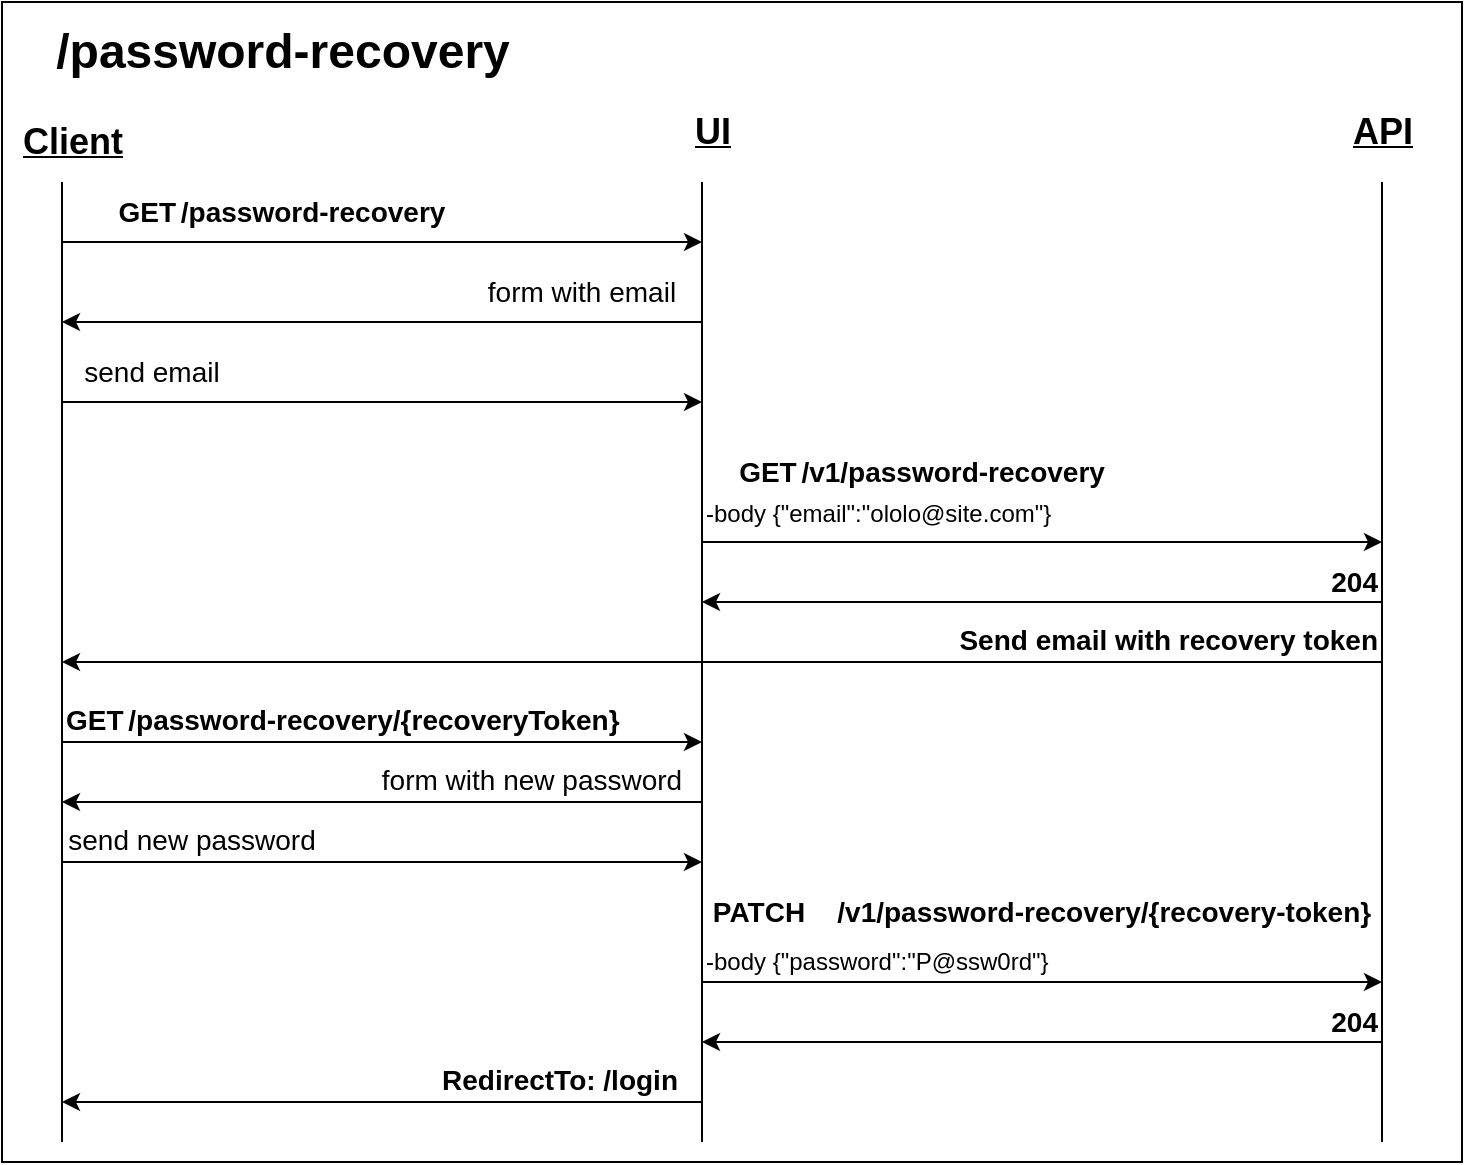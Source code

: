 <mxfile version="15.8.9" type="device"><diagram id="K_6T1QvA4A4JQuztCqhY" name="Page-1"><mxGraphModel dx="2310" dy="1304" grid="1" gridSize="10" guides="1" tooltips="1" connect="1" arrows="1" fold="1" page="1" pageScale="1" pageWidth="827" pageHeight="1169" math="0" shadow="0"><root><mxCell id="0"/><mxCell id="1" parent="0"/><mxCell id="5fEBMWH5Fzhj7OFw4mfk-37" value="" style="rounded=0;whiteSpace=wrap;html=1;fontSize=24;" vertex="1" parent="1"><mxGeometry x="10" y="230" width="730" height="580" as="geometry"/></mxCell><mxCell id="5fEBMWH5Fzhj7OFw4mfk-2" value="&lt;font style=&quot;font-size: 24px;&quot;&gt;/password-recovery&lt;/font&gt;" style="text;html=1;align=center;verticalAlign=middle;resizable=0;points=[];autosize=1;strokeColor=none;fillColor=none;fontSize=24;fontStyle=1" vertex="1" parent="1"><mxGeometry x="30" y="240" width="240" height="30" as="geometry"/></mxCell><mxCell id="5fEBMWH5Fzhj7OFw4mfk-3" value="Client" style="text;html=1;align=center;verticalAlign=middle;resizable=0;points=[];autosize=1;strokeColor=none;fillColor=none;fontSize=18;fontStyle=5" vertex="1" parent="1"><mxGeometry x="10" y="285" width="70" height="30" as="geometry"/></mxCell><mxCell id="5fEBMWH5Fzhj7OFw4mfk-4" value="UI" style="text;html=1;align=center;verticalAlign=middle;resizable=0;points=[];autosize=1;strokeColor=none;fillColor=none;fontSize=18;fontStyle=5" vertex="1" parent="1"><mxGeometry x="350" y="280" width="30" height="30" as="geometry"/></mxCell><mxCell id="5fEBMWH5Fzhj7OFw4mfk-5" value="&lt;div style=&quot;font-size: 18px;&quot;&gt;API&lt;/div&gt;" style="text;html=1;align=center;verticalAlign=middle;resizable=0;points=[];autosize=1;strokeColor=none;fillColor=none;fontSize=18;fontStyle=5" vertex="1" parent="1"><mxGeometry x="675" y="280" width="50" height="30" as="geometry"/></mxCell><mxCell id="5fEBMWH5Fzhj7OFw4mfk-6" value="" style="endArrow=none;html=1;rounded=0;fontSize=14;" edge="1" parent="1"><mxGeometry width="50" height="50" relative="1" as="geometry"><mxPoint x="700" y="800" as="sourcePoint"/><mxPoint x="700" y="320" as="targetPoint"/></mxGeometry></mxCell><mxCell id="5fEBMWH5Fzhj7OFw4mfk-7" value="" style="endArrow=none;html=1;rounded=0;fontSize=14;" edge="1" parent="1"><mxGeometry width="50" height="50" relative="1" as="geometry"><mxPoint x="40" y="800" as="sourcePoint"/><mxPoint x="40" y="320" as="targetPoint"/></mxGeometry></mxCell><mxCell id="5fEBMWH5Fzhj7OFw4mfk-8" value="" style="endArrow=none;html=1;rounded=0;fontSize=14;" edge="1" parent="1"><mxGeometry width="50" height="50" relative="1" as="geometry"><mxPoint x="360" y="800" as="sourcePoint"/><mxPoint x="360" y="320" as="targetPoint"/></mxGeometry></mxCell><mxCell id="5fEBMWH5Fzhj7OFw4mfk-9" value="" style="endArrow=classic;html=1;rounded=0;fontSize=14;" edge="1" parent="1"><mxGeometry width="50" height="50" relative="1" as="geometry"><mxPoint x="40" y="350" as="sourcePoint"/><mxPoint x="360" y="350" as="targetPoint"/></mxGeometry></mxCell><mxCell id="5fEBMWH5Fzhj7OFw4mfk-11" value="&lt;b&gt;GET&lt;span style=&quot;white-space: pre&quot;&gt;&#9;&lt;/span&gt;/password-recovery&lt;/b&gt;" style="text;html=1;strokeColor=none;fillColor=none;align=center;verticalAlign=middle;whiteSpace=wrap;rounded=0;fontSize=14;" vertex="1" parent="1"><mxGeometry x="40" y="320" width="220" height="30" as="geometry"/></mxCell><mxCell id="5fEBMWH5Fzhj7OFw4mfk-12" value="" style="endArrow=none;html=1;rounded=0;fontSize=14;endFill=0;startArrow=classic;startFill=1;" edge="1" parent="1"><mxGeometry width="50" height="50" relative="1" as="geometry"><mxPoint x="40" y="390" as="sourcePoint"/><mxPoint x="360" y="390" as="targetPoint"/></mxGeometry></mxCell><mxCell id="5fEBMWH5Fzhj7OFw4mfk-13" value="&lt;div align=&quot;right&quot;&gt;form with email&lt;br&gt;&lt;/div&gt;" style="text;html=1;strokeColor=none;fillColor=none;align=center;verticalAlign=middle;whiteSpace=wrap;rounded=0;fontSize=14;" vertex="1" parent="1"><mxGeometry x="240" y="360" width="120" height="30" as="geometry"/></mxCell><mxCell id="5fEBMWH5Fzhj7OFw4mfk-14" value="" style="endArrow=classic;html=1;rounded=0;fontSize=14;" edge="1" parent="1"><mxGeometry width="50" height="50" relative="1" as="geometry"><mxPoint x="40" y="430" as="sourcePoint"/><mxPoint x="360" y="430" as="targetPoint"/></mxGeometry></mxCell><mxCell id="5fEBMWH5Fzhj7OFw4mfk-15" value="&lt;div align=&quot;left&quot;&gt;send email&lt;br&gt;&lt;/div&gt;" style="text;html=1;strokeColor=none;fillColor=none;align=center;verticalAlign=middle;whiteSpace=wrap;rounded=0;fontSize=14;" vertex="1" parent="1"><mxGeometry x="40" y="400" width="90" height="30" as="geometry"/></mxCell><mxCell id="5fEBMWH5Fzhj7OFw4mfk-16" value="&lt;b&gt;GET&lt;span style=&quot;white-space: pre&quot;&gt;&#9;&lt;/span&gt;/v1/password-recovery&lt;/b&gt;" style="text;html=1;strokeColor=none;fillColor=none;align=center;verticalAlign=middle;whiteSpace=wrap;rounded=0;fontSize=14;" vertex="1" parent="1"><mxGeometry x="360" y="450" width="220" height="30" as="geometry"/></mxCell><mxCell id="5fEBMWH5Fzhj7OFw4mfk-17" value="&lt;div align=&quot;right&quot;&gt;form with new password&lt;br&gt;&lt;/div&gt;" style="text;html=1;strokeColor=none;fillColor=none;align=center;verticalAlign=bottom;whiteSpace=wrap;rounded=0;fontSize=14;" vertex="1" parent="1"><mxGeometry x="190" y="600" width="170" height="30" as="geometry"/></mxCell><mxCell id="5fEBMWH5Fzhj7OFw4mfk-18" value="&lt;font style=&quot;font-size: 12px&quot;&gt;-body {&quot;email&quot;:&quot;ololo@site.com&quot;}&lt;/font&gt;" style="text;html=1;strokeColor=none;fillColor=none;align=left;verticalAlign=middle;whiteSpace=wrap;rounded=0;fontSize=14;" vertex="1" parent="1"><mxGeometry x="360" y="470" width="280" height="30" as="geometry"/></mxCell><mxCell id="5fEBMWH5Fzhj7OFw4mfk-19" value="" style="endArrow=classic;html=1;rounded=0;fontSize=14;" edge="1" parent="1"><mxGeometry width="50" height="50" relative="1" as="geometry"><mxPoint x="360" y="500" as="sourcePoint"/><mxPoint x="700" y="500" as="targetPoint"/></mxGeometry></mxCell><mxCell id="5fEBMWH5Fzhj7OFw4mfk-20" value="" style="endArrow=none;html=1;rounded=0;fontSize=14;endFill=0;startArrow=classic;startFill=1;entryX=1;entryY=0;entryDx=0;entryDy=0;" edge="1" parent="1" target="5fEBMWH5Fzhj7OFw4mfk-23"><mxGeometry width="50" height="50" relative="1" as="geometry"><mxPoint x="360" y="530" as="sourcePoint"/><mxPoint x="680" y="530" as="targetPoint"/></mxGeometry></mxCell><mxCell id="5fEBMWH5Fzhj7OFw4mfk-21" value="&lt;b&gt;204&lt;/b&gt;" style="text;html=1;strokeColor=none;fillColor=none;align=right;verticalAlign=middle;whiteSpace=wrap;rounded=0;fontSize=14;" vertex="1" parent="1"><mxGeometry x="460" y="510" width="240" height="20" as="geometry"/></mxCell><mxCell id="5fEBMWH5Fzhj7OFw4mfk-22" value="" style="endArrow=none;html=1;rounded=0;fontSize=14;endFill=0;startArrow=classic;startFill=1;entryX=1;entryY=1;entryDx=0;entryDy=0;" edge="1" parent="1" target="5fEBMWH5Fzhj7OFw4mfk-23"><mxGeometry width="50" height="50" relative="1" as="geometry"><mxPoint x="40" y="560" as="sourcePoint"/><mxPoint x="680" y="560" as="targetPoint"/></mxGeometry></mxCell><mxCell id="5fEBMWH5Fzhj7OFw4mfk-23" value="&lt;b&gt;Send email with recovery token&lt;br&gt;&lt;/b&gt;" style="text;html=1;strokeColor=none;fillColor=none;align=right;verticalAlign=bottom;whiteSpace=wrap;rounded=0;fontSize=14;" vertex="1" parent="1"><mxGeometry x="460" y="530" width="240" height="30" as="geometry"/></mxCell><mxCell id="5fEBMWH5Fzhj7OFw4mfk-24" value="&lt;b&gt;GET&lt;span style=&quot;white-space: pre&quot;&gt;&#9;&lt;/span&gt;/password-recovery/{recoveryToken}&lt;/b&gt;" style="text;html=1;strokeColor=none;fillColor=none;align=left;verticalAlign=bottom;whiteSpace=wrap;rounded=0;fontSize=14;" vertex="1" parent="1"><mxGeometry x="40" y="570" width="320" height="30" as="geometry"/></mxCell><mxCell id="5fEBMWH5Fzhj7OFw4mfk-25" value="" style="endArrow=classic;html=1;rounded=0;fontSize=14;" edge="1" parent="1"><mxGeometry width="50" height="50" relative="1" as="geometry"><mxPoint x="40" y="600" as="sourcePoint"/><mxPoint x="360" y="600" as="targetPoint"/></mxGeometry></mxCell><mxCell id="5fEBMWH5Fzhj7OFw4mfk-26" value="" style="endArrow=none;html=1;rounded=0;fontSize=14;endFill=0;startArrow=classic;startFill=1;" edge="1" parent="1"><mxGeometry width="50" height="50" relative="1" as="geometry"><mxPoint x="40" y="630" as="sourcePoint"/><mxPoint x="360" y="630" as="targetPoint"/></mxGeometry></mxCell><mxCell id="5fEBMWH5Fzhj7OFw4mfk-27" value="&lt;div align=&quot;left&quot;&gt;send new password&lt;br&gt;&lt;/div&gt;" style="text;html=1;strokeColor=none;fillColor=none;align=center;verticalAlign=bottom;whiteSpace=wrap;rounded=0;fontSize=14;" vertex="1" parent="1"><mxGeometry x="40" y="630" width="130" height="30" as="geometry"/></mxCell><mxCell id="5fEBMWH5Fzhj7OFw4mfk-28" value="" style="endArrow=classic;html=1;rounded=0;fontSize=14;" edge="1" parent="1"><mxGeometry width="50" height="50" relative="1" as="geometry"><mxPoint x="40" y="660" as="sourcePoint"/><mxPoint x="360" y="660" as="targetPoint"/></mxGeometry></mxCell><mxCell id="5fEBMWH5Fzhj7OFw4mfk-29" value="&lt;b&gt;PATCH&lt;span style=&quot;white-space: pre&quot;&gt;&#9;&lt;/span&gt;/v1/password-recovery/{recovery-token}&lt;/b&gt;" style="text;html=1;strokeColor=none;fillColor=none;align=center;verticalAlign=middle;whiteSpace=wrap;rounded=0;fontSize=14;" vertex="1" parent="1"><mxGeometry x="360" y="670" width="340" height="30" as="geometry"/></mxCell><mxCell id="5fEBMWH5Fzhj7OFw4mfk-30" value="" style="endArrow=classic;html=1;rounded=0;fontSize=14;" edge="1" parent="1"><mxGeometry width="50" height="50" relative="1" as="geometry"><mxPoint x="360" y="720" as="sourcePoint"/><mxPoint x="700" y="720" as="targetPoint"/></mxGeometry></mxCell><mxCell id="5fEBMWH5Fzhj7OFw4mfk-31" value="&lt;b&gt;204&lt;/b&gt;" style="text;html=1;strokeColor=none;fillColor=none;align=right;verticalAlign=middle;whiteSpace=wrap;rounded=0;fontSize=14;" vertex="1" parent="1"><mxGeometry x="460" y="730" width="240" height="20" as="geometry"/></mxCell><mxCell id="5fEBMWH5Fzhj7OFw4mfk-32" value="" style="endArrow=none;html=1;rounded=0;fontSize=14;endFill=0;startArrow=classic;startFill=1;entryX=1;entryY=0;entryDx=0;entryDy=0;" edge="1" parent="1"><mxGeometry width="50" height="50" relative="1" as="geometry"><mxPoint x="360" y="750" as="sourcePoint"/><mxPoint x="700" y="750" as="targetPoint"/></mxGeometry></mxCell><mxCell id="5fEBMWH5Fzhj7OFw4mfk-33" value="&lt;font style=&quot;font-size: 12px&quot;&gt;-body {&quot;password&quot;:&quot;P@ssw0rd&quot;}&lt;/font&gt;" style="text;html=1;strokeColor=none;fillColor=none;align=left;verticalAlign=bottom;whiteSpace=wrap;rounded=0;fontSize=14;" vertex="1" parent="1"><mxGeometry x="360" y="690" width="280" height="30" as="geometry"/></mxCell><mxCell id="5fEBMWH5Fzhj7OFw4mfk-34" value="" style="endArrow=none;html=1;rounded=0;fontSize=14;endFill=0;startArrow=classic;startFill=1;" edge="1" parent="1"><mxGeometry width="50" height="50" relative="1" as="geometry"><mxPoint x="40" y="780" as="sourcePoint"/><mxPoint x="360" y="780" as="targetPoint"/></mxGeometry></mxCell><mxCell id="5fEBMWH5Fzhj7OFw4mfk-35" value="&lt;b&gt;RedirectTo: /login&lt;/b&gt;" style="text;html=1;strokeColor=none;fillColor=none;align=right;verticalAlign=bottom;whiteSpace=wrap;rounded=0;fontSize=14;" vertex="1" parent="1"><mxGeometry x="40" y="750" width="310" height="30" as="geometry"/></mxCell></root></mxGraphModel></diagram></mxfile>